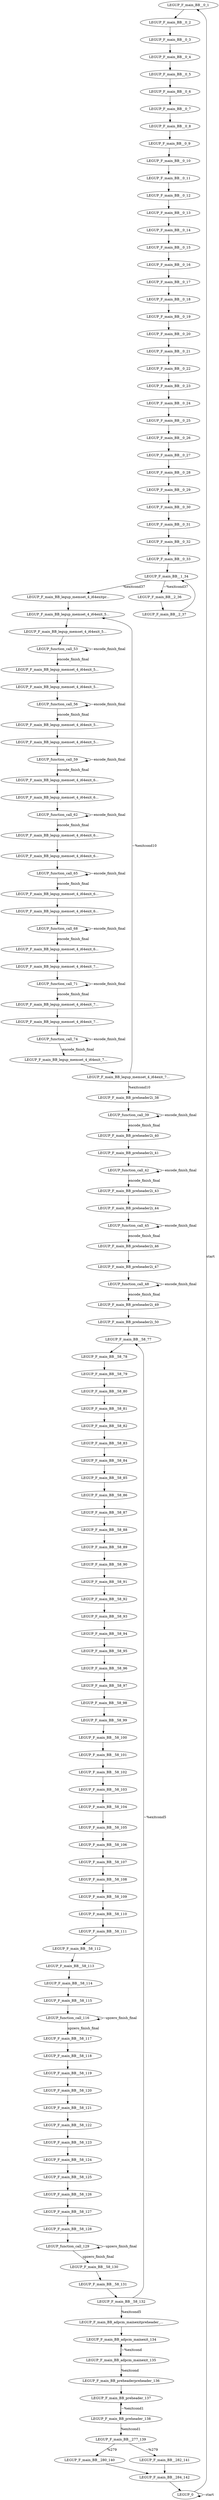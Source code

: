 digraph {
Node0x3f25600[label="LEGUP_F_main_BB__0_1"];
Node0x3f25460[label="LEGUP_0"];
Node0x3f25460 -> Node0x3f25600[label="start"];
Node0x3f25460 -> Node0x3f25460[label="~start"];
Node0x3f26a30[label="LEGUP_F_main_BB__0_2"];
Node0x3f25600 -> Node0x3f26a30;
Node0x3f26b40[label="LEGUP_F_main_BB__0_3"];
Node0x3f26a30 -> Node0x3f26b40;
Node0x3f26c50[label="LEGUP_F_main_BB__0_4"];
Node0x3f26b40 -> Node0x3f26c50;
Node0x3f26d60[label="LEGUP_F_main_BB__0_5"];
Node0x3f26c50 -> Node0x3f26d60;
Node0x3f26e70[label="LEGUP_F_main_BB__0_6"];
Node0x3f26d60 -> Node0x3f26e70;
Node0x3f26fb0[label="LEGUP_F_main_BB__0_7"];
Node0x3f26e70 -> Node0x3f26fb0;
Node0x3f270f0[label="LEGUP_F_main_BB__0_8"];
Node0x3f26fb0 -> Node0x3f270f0;
Node0x3f27230[label="LEGUP_F_main_BB__0_9"];
Node0x3f270f0 -> Node0x3f27230;
Node0x3f27370[label="LEGUP_F_main_BB__0_10"];
Node0x3f27230 -> Node0x3f27370;
Node0x3f274b0[label="LEGUP_F_main_BB__0_11"];
Node0x3f27370 -> Node0x3f274b0;
Node0x3f275f0[label="LEGUP_F_main_BB__0_12"];
Node0x3f274b0 -> Node0x3f275f0;
Node0x3f27730[label="LEGUP_F_main_BB__0_13"];
Node0x3f275f0 -> Node0x3f27730;
Node0x3f27870[label="LEGUP_F_main_BB__0_14"];
Node0x3f27730 -> Node0x3f27870;
Node0x3f279b0[label="LEGUP_F_main_BB__0_15"];
Node0x3f27870 -> Node0x3f279b0;
Node0x3f27af0[label="LEGUP_F_main_BB__0_16"];
Node0x3f279b0 -> Node0x3f27af0;
Node0x3f27c30[label="LEGUP_F_main_BB__0_17"];
Node0x3f27af0 -> Node0x3f27c30;
Node0x3f27d70[label="LEGUP_F_main_BB__0_18"];
Node0x3f27c30 -> Node0x3f27d70;
Node0x3f27eb0[label="LEGUP_F_main_BB__0_19"];
Node0x3f27d70 -> Node0x3f27eb0;
Node0x3f27ff0[label="LEGUP_F_main_BB__0_20"];
Node0x3f27eb0 -> Node0x3f27ff0;
Node0x3f28130[label="LEGUP_F_main_BB__0_21"];
Node0x3f27ff0 -> Node0x3f28130;
Node0x3f28270[label="LEGUP_F_main_BB__0_22"];
Node0x3f28130 -> Node0x3f28270;
Node0x3f283b0[label="LEGUP_F_main_BB__0_23"];
Node0x3f28270 -> Node0x3f283b0;
Node0x3f284f0[label="LEGUP_F_main_BB__0_24"];
Node0x3f283b0 -> Node0x3f284f0;
Node0x3f28630[label="LEGUP_F_main_BB__0_25"];
Node0x3f284f0 -> Node0x3f28630;
Node0x3f28770[label="LEGUP_F_main_BB__0_26"];
Node0x3f28630 -> Node0x3f28770;
Node0x3f288b0[label="LEGUP_F_main_BB__0_27"];
Node0x3f28770 -> Node0x3f288b0;
Node0x3f289f0[label="LEGUP_F_main_BB__0_28"];
Node0x3f288b0 -> Node0x3f289f0;
Node0x3f28b30[label="LEGUP_F_main_BB__0_29"];
Node0x3f289f0 -> Node0x3f28b30;
Node0x3f28c70[label="LEGUP_F_main_BB__0_30"];
Node0x3f28b30 -> Node0x3f28c70;
Node0x3f28db0[label="LEGUP_F_main_BB__0_31"];
Node0x3f28c70 -> Node0x3f28db0;
Node0x3f28ef0[label="LEGUP_F_main_BB__0_32"];
Node0x3f28db0 -> Node0x3f28ef0;
Node0x3f29030[label="LEGUP_F_main_BB__0_33"];
Node0x3f28ef0 -> Node0x3f29030;
Node0x3f25750[label="LEGUP_F_main_BB__1_34"];
Node0x3f29030 -> Node0x3f25750;
Node0x3f258a0[label="LEGUP_F_main_BB_legup_memset_4_i64exitpr..."];
Node0x3f25750 -> Node0x3f258a0[label="%exitcond37"];
Node0x3f259f0[label="LEGUP_F_main_BB__2_36"];
Node0x3f25750 -> Node0x3f259f0[label="~%exitcond37"];
Node0x3f25c90[label="LEGUP_F_main_BB_legup_memset_4_i64exit_5..."];
Node0x3f258a0 -> Node0x3f25c90;
Node0x3f2aec0[label="LEGUP_F_main_BB__2_37"];
Node0x3f259f0 -> Node0x3f2aec0;
Node0x3f2aec0 -> Node0x3f25750;
Node0x42cdc60[label="LEGUP_function_call_39"];
Node0x3f25b40[label="LEGUP_F_main_BB_preheader2i_38"];
Node0x3f25b40 -> Node0x42cdc60;
Node0x3f2b070[label="LEGUP_F_main_BB_preheader2i_40"];
Node0x42cdc60 -> Node0x3f2b070[label="encode_finish_final"];
Node0x42cdc60 -> Node0x42cdc60[label="~encode_finish_final"];
Node0x3f2b140[label="LEGUP_F_main_BB_preheader2i_41"];
Node0x3f2b070 -> Node0x3f2b140;
Node0x42d4820[label="LEGUP_function_call_42"];
Node0x3f2b140 -> Node0x42d4820;
Node0x3f2b210[label="LEGUP_F_main_BB_preheader2i_43"];
Node0x42d4820 -> Node0x3f2b210[label="encode_finish_final"];
Node0x42d4820 -> Node0x42d4820[label="~encode_finish_final"];
Node0x3f2b2e0[label="LEGUP_F_main_BB_preheader2i_44"];
Node0x3f2b210 -> Node0x3f2b2e0;
Node0x42d9590[label="LEGUP_function_call_45"];
Node0x3f2b2e0 -> Node0x42d9590;
Node0x3f2b3b0[label="LEGUP_F_main_BB_preheader2i_46"];
Node0x42d9590 -> Node0x3f2b3b0[label="encode_finish_final"];
Node0x42d9590 -> Node0x42d9590[label="~encode_finish_final"];
Node0x3f2b4b0[label="LEGUP_F_main_BB_preheader2i_47"];
Node0x3f2b3b0 -> Node0x3f2b4b0;
Node0x42de1e0[label="LEGUP_function_call_48"];
Node0x3f2b4b0 -> Node0x42de1e0;
Node0x3f2b5b0[label="LEGUP_F_main_BB_preheader2i_49"];
Node0x42de1e0 -> Node0x3f2b5b0[label="encode_finish_final"];
Node0x42de1e0 -> Node0x42de1e0[label="~encode_finish_final"];
Node0x3f2b6b0[label="LEGUP_F_main_BB_preheader2i_50"];
Node0x3f2b5b0 -> Node0x3f2b6b0;
Node0x3f25de0[label="LEGUP_F_main_BB__58_77"];
Node0x3f2b6b0 -> Node0x3f25de0;
Node0x3f2b8d0[label="LEGUP_F_main_BB_legup_memset_4_i64exit_5..."];
Node0x3f25c90 -> Node0x3f2b8d0;
Node0x42e27b0[label="LEGUP_function_call_53"];
Node0x3f2b8d0 -> Node0x42e27b0;
Node0x3f2b9d0[label="LEGUP_F_main_BB_legup_memset_4_i64exit_5..."];
Node0x42e27b0 -> Node0x3f2b9d0[label="encode_finish_final"];
Node0x42e27b0 -> Node0x42e27b0[label="~encode_finish_final"];
Node0x3f2bad0[label="LEGUP_F_main_BB_legup_memset_4_i64exit_5..."];
Node0x3f2b9d0 -> Node0x3f2bad0;
Node0x42e7f70[label="LEGUP_function_call_56"];
Node0x3f2bad0 -> Node0x42e7f70;
Node0x3f2bbd0[label="LEGUP_F_main_BB_legup_memset_4_i64exit_5..."];
Node0x42e7f70 -> Node0x3f2bbd0[label="encode_finish_final"];
Node0x42e7f70 -> Node0x42e7f70[label="~encode_finish_final"];
Node0x3f2bcd0[label="LEGUP_F_main_BB_legup_memset_4_i64exit_5..."];
Node0x3f2bbd0 -> Node0x3f2bcd0;
Node0x42ec230[label="LEGUP_function_call_59"];
Node0x3f2bcd0 -> Node0x42ec230;
Node0x3f2bdd0[label="LEGUP_F_main_BB_legup_memset_4_i64exit_6..."];
Node0x42ec230 -> Node0x3f2bdd0[label="encode_finish_final"];
Node0x42ec230 -> Node0x42ec230[label="~encode_finish_final"];
Node0x3f2bed0[label="LEGUP_F_main_BB_legup_memset_4_i64exit_6..."];
Node0x3f2bdd0 -> Node0x3f2bed0;
Node0x42f0580[label="LEGUP_function_call_62"];
Node0x3f2bed0 -> Node0x42f0580;
Node0x3f2bfd0[label="LEGUP_F_main_BB_legup_memset_4_i64exit_6..."];
Node0x42f0580 -> Node0x3f2bfd0[label="encode_finish_final"];
Node0x42f0580 -> Node0x42f0580[label="~encode_finish_final"];
Node0x3f2c0d0[label="LEGUP_F_main_BB_legup_memset_4_i64exit_6..."];
Node0x3f2bfd0 -> Node0x3f2c0d0;
Node0x42f3fe0[label="LEGUP_function_call_65"];
Node0x3f2c0d0 -> Node0x42f3fe0;
Node0x3f2c1d0[label="LEGUP_F_main_BB_legup_memset_4_i64exit_6..."];
Node0x42f3fe0 -> Node0x3f2c1d0[label="encode_finish_final"];
Node0x42f3fe0 -> Node0x42f3fe0[label="~encode_finish_final"];
Node0x3f2c2d0[label="LEGUP_F_main_BB_legup_memset_4_i64exit_6..."];
Node0x3f2c1d0 -> Node0x3f2c2d0;
Node0x42f9ea0[label="LEGUP_function_call_68"];
Node0x3f2c2d0 -> Node0x42f9ea0;
Node0x3f2c3d0[label="LEGUP_F_main_BB_legup_memset_4_i64exit_6..."];
Node0x42f9ea0 -> Node0x3f2c3d0[label="encode_finish_final"];
Node0x42f9ea0 -> Node0x42f9ea0[label="~encode_finish_final"];
Node0x3f2c4d0[label="LEGUP_F_main_BB_legup_memset_4_i64exit_7..."];
Node0x3f2c3d0 -> Node0x3f2c4d0;
Node0x42fdfc0[label="LEGUP_function_call_71"];
Node0x3f2c4d0 -> Node0x42fdfc0;
Node0x3f2c5d0[label="LEGUP_F_main_BB_legup_memset_4_i64exit_7..."];
Node0x42fdfc0 -> Node0x3f2c5d0[label="encode_finish_final"];
Node0x42fdfc0 -> Node0x42fdfc0[label="~encode_finish_final"];
Node0x3f2c6d0[label="LEGUP_F_main_BB_legup_memset_4_i64exit_7..."];
Node0x3f2c5d0 -> Node0x3f2c6d0;
Node0x4302320[label="LEGUP_function_call_74"];
Node0x3f2c6d0 -> Node0x4302320;
Node0x3f2c7d0[label="LEGUP_F_main_BB_legup_memset_4_i64exit_7..."];
Node0x4302320 -> Node0x3f2c7d0[label="encode_finish_final"];
Node0x4302320 -> Node0x4302320[label="~encode_finish_final"];
Node0x3f2c8d0[label="LEGUP_F_main_BB_legup_memset_4_i64exit_7..."];
Node0x3f2c7d0 -> Node0x3f2c8d0;
Node0x3f2c8d0 -> Node0x3f25b40[label="%exitcond10"];
Node0x3f2c8d0 -> Node0x3f25c90[label="~%exitcond10"];
Node0x3f2a520[label="LEGUP_F_main_BB__58_78"];
Node0x3f25de0 -> Node0x3f2a520;
Node0x3f2a5f0[label="LEGUP_F_main_BB__58_79"];
Node0x3f2a520 -> Node0x3f2a5f0;
Node0x3f2a6c0[label="LEGUP_F_main_BB__58_80"];
Node0x3f2a5f0 -> Node0x3f2a6c0;
Node0x3f2a790[label="LEGUP_F_main_BB__58_81"];
Node0x3f2a6c0 -> Node0x3f2a790;
Node0x3f2a860[label="LEGUP_F_main_BB__58_82"];
Node0x3f2a790 -> Node0x3f2a860;
Node0x3f2a930[label="LEGUP_F_main_BB__58_83"];
Node0x3f2a860 -> Node0x3f2a930;
Node0x3f2aa30[label="LEGUP_F_main_BB__58_84"];
Node0x3f2a930 -> Node0x3f2aa30;
Node0x3f2ab30[label="LEGUP_F_main_BB__58_85"];
Node0x3f2aa30 -> Node0x3f2ab30;
Node0x3f2ac30[label="LEGUP_F_main_BB__58_86"];
Node0x3f2ab30 -> Node0x3f2ac30;
Node0x3f2ad30[label="LEGUP_F_main_BB__58_87"];
Node0x3f2ac30 -> Node0x3f2ad30;
Node0x3f2eb80[label="LEGUP_F_main_BB__58_88"];
Node0x3f2ad30 -> Node0x3f2eb80;
Node0x3f2ec80[label="LEGUP_F_main_BB__58_89"];
Node0x3f2eb80 -> Node0x3f2ec80;
Node0x3f2ed80[label="LEGUP_F_main_BB__58_90"];
Node0x3f2ec80 -> Node0x3f2ed80;
Node0x3f2ee80[label="LEGUP_F_main_BB__58_91"];
Node0x3f2ed80 -> Node0x3f2ee80;
Node0x3f2ef80[label="LEGUP_F_main_BB__58_92"];
Node0x3f2ee80 -> Node0x3f2ef80;
Node0x3f2f080[label="LEGUP_F_main_BB__58_93"];
Node0x3f2ef80 -> Node0x3f2f080;
Node0x3f2f180[label="LEGUP_F_main_BB__58_94"];
Node0x3f2f080 -> Node0x3f2f180;
Node0x3f2f280[label="LEGUP_F_main_BB__58_95"];
Node0x3f2f180 -> Node0x3f2f280;
Node0x3f2f380[label="LEGUP_F_main_BB__58_96"];
Node0x3f2f280 -> Node0x3f2f380;
Node0x3f2f480[label="LEGUP_F_main_BB__58_97"];
Node0x3f2f380 -> Node0x3f2f480;
Node0x3f2f580[label="LEGUP_F_main_BB__58_98"];
Node0x3f2f480 -> Node0x3f2f580;
Node0x3f2f680[label="LEGUP_F_main_BB__58_99"];
Node0x3f2f580 -> Node0x3f2f680;
Node0x3f2f780[label="LEGUP_F_main_BB__58_100"];
Node0x3f2f680 -> Node0x3f2f780;
Node0x3f2f880[label="LEGUP_F_main_BB__58_101"];
Node0x3f2f780 -> Node0x3f2f880;
Node0x3f2f980[label="LEGUP_F_main_BB__58_102"];
Node0x3f2f880 -> Node0x3f2f980;
Node0x3f2fa80[label="LEGUP_F_main_BB__58_103"];
Node0x3f2f980 -> Node0x3f2fa80;
Node0x3f2fb80[label="LEGUP_F_main_BB__58_104"];
Node0x3f2fa80 -> Node0x3f2fb80;
Node0x3f2fc80[label="LEGUP_F_main_BB__58_105"];
Node0x3f2fb80 -> Node0x3f2fc80;
Node0x3f2fd80[label="LEGUP_F_main_BB__58_106"];
Node0x3f2fc80 -> Node0x3f2fd80;
Node0x3f2fe80[label="LEGUP_F_main_BB__58_107"];
Node0x3f2fd80 -> Node0x3f2fe80;
Node0x3f2ff80[label="LEGUP_F_main_BB__58_108"];
Node0x3f2fe80 -> Node0x3f2ff80;
Node0x3f30080[label="LEGUP_F_main_BB__58_109"];
Node0x3f2ff80 -> Node0x3f30080;
Node0x3f301c0[label="LEGUP_F_main_BB__58_110"];
Node0x3f30080 -> Node0x3f301c0;
Node0x3f30300[label="LEGUP_F_main_BB__58_111"];
Node0x3f301c0 -> Node0x3f30300;
Node0x3f30440[label="LEGUP_F_main_BB__58_112"];
Node0x3f30300 -> Node0x3f30440;
Node0x3f30580[label="LEGUP_F_main_BB__58_113"];
Node0x3f30440 -> Node0x3f30580;
Node0x3f306c0[label="LEGUP_F_main_BB__58_114"];
Node0x3f30580 -> Node0x3f306c0;
Node0x3f30800[label="LEGUP_F_main_BB__58_115"];
Node0x3f306c0 -> Node0x3f30800;
Node0x4306680[label="LEGUP_function_call_116"];
Node0x3f30800 -> Node0x4306680;
Node0x3f30940[label="LEGUP_F_main_BB__58_117"];
Node0x4306680 -> Node0x3f30940[label="upzero_finish_final"];
Node0x4306680 -> Node0x4306680[label="~upzero_finish_final"];
Node0x3f30a80[label="LEGUP_F_main_BB__58_118"];
Node0x3f30940 -> Node0x3f30a80;
Node0x3f30bc0[label="LEGUP_F_main_BB__58_119"];
Node0x3f30a80 -> Node0x3f30bc0;
Node0x3f30d00[label="LEGUP_F_main_BB__58_120"];
Node0x3f30bc0 -> Node0x3f30d00;
Node0x3f30e40[label="LEGUP_F_main_BB__58_121"];
Node0x3f30d00 -> Node0x3f30e40;
Node0x3f30f80[label="LEGUP_F_main_BB__58_122"];
Node0x3f30e40 -> Node0x3f30f80;
Node0x3f310c0[label="LEGUP_F_main_BB__58_123"];
Node0x3f30f80 -> Node0x3f310c0;
Node0x3f31200[label="LEGUP_F_main_BB__58_124"];
Node0x3f310c0 -> Node0x3f31200;
Node0x3f31340[label="LEGUP_F_main_BB__58_125"];
Node0x3f31200 -> Node0x3f31340;
Node0x3f31480[label="LEGUP_F_main_BB__58_126"];
Node0x3f31340 -> Node0x3f31480;
Node0x3f315c0[label="LEGUP_F_main_BB__58_127"];
Node0x3f31480 -> Node0x3f315c0;
Node0x3f31700[label="LEGUP_F_main_BB__58_128"];
Node0x3f315c0 -> Node0x3f31700;
Node0x430d1a0[label="LEGUP_function_call_129"];
Node0x3f31700 -> Node0x430d1a0;
Node0x3f31840[label="LEGUP_F_main_BB__58_130"];
Node0x430d1a0 -> Node0x3f31840[label="upzero_finish_final"];
Node0x430d1a0 -> Node0x430d1a0[label="~upzero_finish_final"];
Node0x3f31980[label="LEGUP_F_main_BB__58_131"];
Node0x3f31840 -> Node0x3f31980;
Node0x3f31ac0[label="LEGUP_F_main_BB__58_132"];
Node0x3f31980 -> Node0x3f31ac0;
Node0x3f25f30[label="LEGUP_F_main_BB_adpcm_mainexitpreheader_..."];
Node0x3f31ac0 -> Node0x3f25f30[label="%exitcond5"];
Node0x3f31ac0 -> Node0x3f25de0[label="~%exitcond5"];
Node0x3f26080[label="LEGUP_F_main_BB_adpcm_mainexit_134"];
Node0x3f25f30 -> Node0x3f26080;
Node0x3f2d480[label="LEGUP_F_main_BB_adpcm_mainexit_135"];
Node0x3f26080 -> Node0x3f2d480;
Node0x3f261d0[label="LEGUP_F_main_BB_preheaderpreheader_136"];
Node0x3f2d480 -> Node0x3f261d0[label="%exitcond"];
Node0x3f2d480 -> Node0x3f26080[label="~%exitcond"];
Node0x3f26320[label="LEGUP_F_main_BB_preheader_137"];
Node0x3f261d0 -> Node0x3f26320;
Node0x3f2a1a0[label="LEGUP_F_main_BB_preheader_138"];
Node0x3f26320 -> Node0x3f2a1a0;
Node0x3f26470[label="LEGUP_F_main_BB__277_139"];
Node0x3f2a1a0 -> Node0x3f26470[label="%exitcond1"];
Node0x3f2a1a0 -> Node0x3f26320[label="~%exitcond1"];
Node0x3f265c0[label="LEGUP_F_main_BB__280_140"];
Node0x3f26470 -> Node0x3f265c0[label="%279"];
Node0x3f26710[label="LEGUP_F_main_BB__282_141"];
Node0x3f26470 -> Node0x3f26710[label="~%279"];
Node0x3f26860[label="LEGUP_F_main_BB__284_142"];
Node0x3f265c0 -> Node0x3f26860;
Node0x3f26710 -> Node0x3f26860;
Node0x3f26860 -> Node0x3f25460;
}
